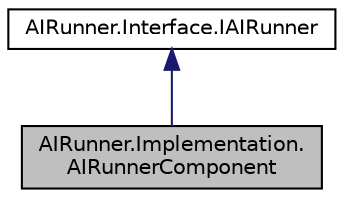 digraph "AIRunner.Implementation.AIRunnerComponent"
{
  edge [fontname="Helvetica",fontsize="10",labelfontname="Helvetica",labelfontsize="10"];
  node [fontname="Helvetica",fontsize="10",shape=record];
  Node1 [label="AIRunner.Implementation.\lAIRunnerComponent",height=0.2,width=0.4,color="black", fillcolor="grey75", style="filled" fontcolor="black"];
  Node2 -> Node1 [dir="back",color="midnightblue",fontsize="10",style="solid",fontname="Helvetica"];
  Node2 [label="AIRunner.Interface.IAIRunner",height=0.2,width=0.4,color="black", fillcolor="white", style="filled",URL="$interface_a_i_runner_1_1_interface_1_1_i_a_i_runner.html"];
}
